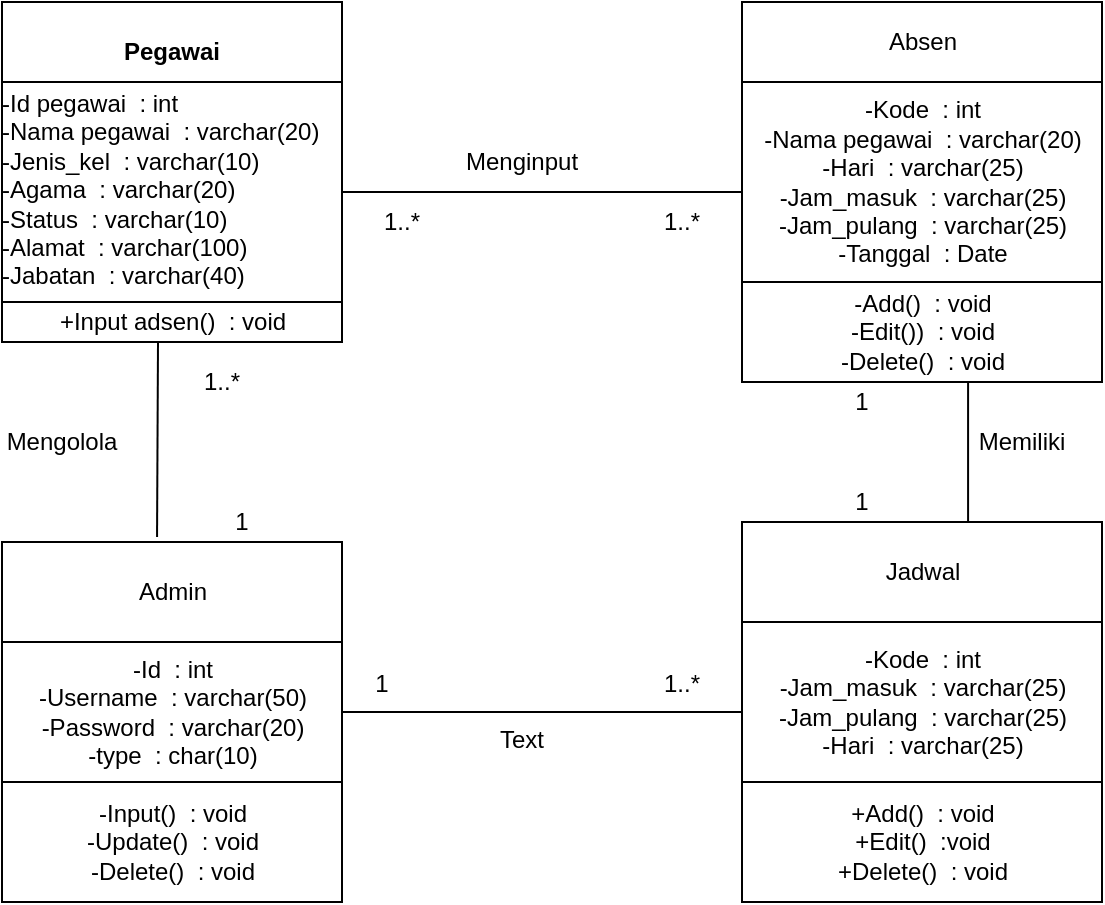 <mxfile version="13.9.9" type="device"><diagram id="oHHTG9h6OERoLP7UpXey" name="Page-1"><mxGraphModel dx="534" dy="393" grid="1" gridSize="10" guides="1" tooltips="1" connect="1" arrows="1" fold="1" page="1" pageScale="1" pageWidth="850" pageHeight="1100" math="0" shadow="0"><root><mxCell id="0"/><mxCell id="1" parent="0"/><mxCell id="UxveflwgYsOKyrv6AfgH-27" value="&lt;p style=&quot;margin: 0px ; margin-top: 4px ; text-align: center&quot;&gt;&lt;br&gt;&lt;b&gt;Pegawai&lt;/b&gt;&lt;/p&gt;" style="verticalAlign=top;align=left;overflow=fill;fontSize=12;fontFamily=Helvetica;html=1;" vertex="1" parent="1"><mxGeometry y="40" width="170" height="40" as="geometry"/></mxCell><mxCell id="UxveflwgYsOKyrv6AfgH-29" value="&lt;p style=&quot;margin: 0px ; margin-top: 4px ; text-align: center&quot;&gt;&lt;/p&gt;-Id pegawai&amp;nbsp; : int&lt;br&gt;-Nama pegawai&amp;nbsp; : varchar(20)&lt;br&gt;-Jenis_kel&amp;nbsp; : varchar(10)&lt;br&gt;-Agama&amp;nbsp; : varchar(20)&lt;br&gt;-Status&amp;nbsp; : varchar(10)&lt;br&gt;-Alamat&amp;nbsp; : varchar(100)&lt;br&gt;-Jabatan&amp;nbsp; : varchar(40)" style="verticalAlign=top;align=left;overflow=fill;fontSize=12;fontFamily=Helvetica;html=1;" vertex="1" parent="1"><mxGeometry y="80" width="170" height="110" as="geometry"/></mxCell><mxCell id="UxveflwgYsOKyrv6AfgH-30" value="+Input adsen()&amp;nbsp; : void" style="html=1;" vertex="1" parent="1"><mxGeometry y="190" width="170" height="20" as="geometry"/></mxCell><mxCell id="UxveflwgYsOKyrv6AfgH-48" value="Absen" style="html=1;" vertex="1" parent="1"><mxGeometry x="370" y="40" width="180" height="40" as="geometry"/></mxCell><mxCell id="UxveflwgYsOKyrv6AfgH-51" value="-Kode&amp;nbsp; : int&lt;br&gt;-Nama pegawai&amp;nbsp; : varchar(20)&lt;br&gt;-Hari&amp;nbsp; : varchar(25)&lt;br&gt;-Jam_masuk&amp;nbsp; : varchar(25)&lt;br&gt;-Jam_pulang&amp;nbsp; : varchar(25)&lt;br&gt;-Tanggal&amp;nbsp; : Date" style="html=1;" vertex="1" parent="1"><mxGeometry x="370" y="80" width="180" height="100" as="geometry"/></mxCell><mxCell id="UxveflwgYsOKyrv6AfgH-53" value="-Add()&amp;nbsp; : void&lt;br&gt;-Edit())&amp;nbsp; : void&lt;br&gt;-Delete()&amp;nbsp; : void" style="html=1;" vertex="1" parent="1"><mxGeometry x="370" y="180" width="180" height="50" as="geometry"/></mxCell><mxCell id="UxveflwgYsOKyrv6AfgH-54" value="Jadwal" style="html=1;" vertex="1" parent="1"><mxGeometry x="370" y="300" width="180" height="50" as="geometry"/></mxCell><mxCell id="UxveflwgYsOKyrv6AfgH-55" value="-Kode&amp;nbsp; : int&lt;br&gt;-Jam_masuk&amp;nbsp; : varchar(25)&lt;br&gt;-Jam_pulang&amp;nbsp; : varchar(25)&lt;br&gt;-Hari&amp;nbsp; : varchar(25)" style="html=1;" vertex="1" parent="1"><mxGeometry x="370" y="350" width="180" height="80" as="geometry"/></mxCell><mxCell id="UxveflwgYsOKyrv6AfgH-56" value="+Add()&amp;nbsp; : void&lt;br&gt;+Edit()&amp;nbsp; :void&lt;br&gt;+Delete()&amp;nbsp; : void" style="html=1;" vertex="1" parent="1"><mxGeometry x="370" y="430" width="180" height="60" as="geometry"/></mxCell><mxCell id="UxveflwgYsOKyrv6AfgH-57" value="Admin" style="html=1;" vertex="1" parent="1"><mxGeometry y="310" width="170" height="50" as="geometry"/></mxCell><mxCell id="UxveflwgYsOKyrv6AfgH-58" value="-Id&amp;nbsp; : int&lt;br&gt;-Username&amp;nbsp; : varchar(50)&lt;br&gt;-Password&amp;nbsp; : varchar(20)&lt;br&gt;-type&amp;nbsp; : char(10)" style="html=1;" vertex="1" parent="1"><mxGeometry y="360" width="170" height="70" as="geometry"/></mxCell><mxCell id="UxveflwgYsOKyrv6AfgH-59" value="-Input()&amp;nbsp; : void&lt;br&gt;-Update()&amp;nbsp; : void&lt;br&gt;-Delete()&amp;nbsp; : void" style="html=1;" vertex="1" parent="1"><mxGeometry y="430" width="170" height="60" as="geometry"/></mxCell><mxCell id="UxveflwgYsOKyrv6AfgH-61" value="" style="line;strokeWidth=1;fillColor=none;align=left;verticalAlign=middle;spacingTop=-1;spacingLeft=3;spacingRight=3;rotatable=0;labelPosition=right;points=[];portConstraint=eastwest;" vertex="1" parent="1"><mxGeometry x="170" y="391" width="200" height="8" as="geometry"/></mxCell><mxCell id="UxveflwgYsOKyrv6AfgH-62" value="" style="line;strokeWidth=1;fillColor=none;align=left;verticalAlign=middle;spacingTop=-1;spacingLeft=3;spacingRight=3;rotatable=0;labelPosition=right;points=[];portConstraint=eastwest;" vertex="1" parent="1"><mxGeometry x="170" y="40" width="200" height="190" as="geometry"/></mxCell><mxCell id="UxveflwgYsOKyrv6AfgH-63" value="" style="endArrow=none;html=1;exitX=0.456;exitY=-0.05;exitDx=0;exitDy=0;exitPerimeter=0;" edge="1" parent="1" source="UxveflwgYsOKyrv6AfgH-57"><mxGeometry width="50" height="50" relative="1" as="geometry"><mxPoint x="210" y="150" as="sourcePoint"/><mxPoint x="78" y="210" as="targetPoint"/></mxGeometry></mxCell><mxCell id="UxveflwgYsOKyrv6AfgH-64" value="" style="endArrow=none;html=1;exitX=0.628;exitY=-0.004;exitDx=0;exitDy=0;exitPerimeter=0;entryX=0.628;entryY=1;entryDx=0;entryDy=0;entryPerimeter=0;" edge="1" parent="1" source="UxveflwgYsOKyrv6AfgH-54" target="UxveflwgYsOKyrv6AfgH-53"><mxGeometry width="50" height="50" relative="1" as="geometry"><mxPoint x="210" y="180" as="sourcePoint"/><mxPoint x="260" y="130" as="targetPoint"/></mxGeometry></mxCell><mxCell id="UxveflwgYsOKyrv6AfgH-65" value="1" style="text;html=1;strokeColor=none;fillColor=none;align=center;verticalAlign=middle;whiteSpace=wrap;rounded=0;" vertex="1" parent="1"><mxGeometry x="410" y="230" width="40" height="20" as="geometry"/></mxCell><mxCell id="UxveflwgYsOKyrv6AfgH-66" value="1" style="text;html=1;strokeColor=none;fillColor=none;align=center;verticalAlign=middle;whiteSpace=wrap;rounded=0;" vertex="1" parent="1"><mxGeometry x="410" y="280" width="40" height="20" as="geometry"/></mxCell><mxCell id="UxveflwgYsOKyrv6AfgH-67" value="Memiliki" style="text;html=1;strokeColor=none;fillColor=none;align=center;verticalAlign=middle;whiteSpace=wrap;rounded=0;" vertex="1" parent="1"><mxGeometry x="490" y="250" width="40" height="20" as="geometry"/></mxCell><mxCell id="UxveflwgYsOKyrv6AfgH-68" value="1..*" style="text;html=1;strokeColor=none;fillColor=none;align=center;verticalAlign=middle;whiteSpace=wrap;rounded=0;" vertex="1" parent="1"><mxGeometry x="180" y="140" width="40" height="20" as="geometry"/></mxCell><mxCell id="UxveflwgYsOKyrv6AfgH-69" value="1..*" style="text;html=1;strokeColor=none;fillColor=none;align=center;verticalAlign=middle;whiteSpace=wrap;rounded=0;" vertex="1" parent="1"><mxGeometry x="320" y="140" width="40" height="20" as="geometry"/></mxCell><mxCell id="UxveflwgYsOKyrv6AfgH-70" value="Menginput" style="text;html=1;strokeColor=none;fillColor=none;align=center;verticalAlign=middle;whiteSpace=wrap;rounded=0;" vertex="1" parent="1"><mxGeometry x="240" y="110" width="40" height="20" as="geometry"/></mxCell><mxCell id="UxveflwgYsOKyrv6AfgH-71" value="1..*" style="text;html=1;strokeColor=none;fillColor=none;align=center;verticalAlign=middle;whiteSpace=wrap;rounded=0;" vertex="1" parent="1"><mxGeometry x="90" y="220" width="40" height="20" as="geometry"/></mxCell><mxCell id="UxveflwgYsOKyrv6AfgH-72" value="1" style="text;html=1;strokeColor=none;fillColor=none;align=center;verticalAlign=middle;whiteSpace=wrap;rounded=0;" vertex="1" parent="1"><mxGeometry x="100" y="290" width="40" height="20" as="geometry"/></mxCell><mxCell id="UxveflwgYsOKyrv6AfgH-73" value="Mengolola" style="text;html=1;strokeColor=none;fillColor=none;align=center;verticalAlign=middle;whiteSpace=wrap;rounded=0;" vertex="1" parent="1"><mxGeometry x="10" y="250" width="40" height="20" as="geometry"/></mxCell><mxCell id="UxveflwgYsOKyrv6AfgH-74" value="1" style="text;html=1;strokeColor=none;fillColor=none;align=center;verticalAlign=middle;whiteSpace=wrap;rounded=0;" vertex="1" parent="1"><mxGeometry x="170" y="371" width="40" height="20" as="geometry"/></mxCell><mxCell id="UxveflwgYsOKyrv6AfgH-75" value="1..*" style="text;html=1;strokeColor=none;fillColor=none;align=center;verticalAlign=middle;whiteSpace=wrap;rounded=0;" vertex="1" parent="1"><mxGeometry x="320" y="371" width="40" height="20" as="geometry"/></mxCell><mxCell id="UxveflwgYsOKyrv6AfgH-76" value="Text" style="text;html=1;strokeColor=none;fillColor=none;align=center;verticalAlign=middle;whiteSpace=wrap;rounded=0;" vertex="1" parent="1"><mxGeometry x="240" y="399" width="40" height="20" as="geometry"/></mxCell></root></mxGraphModel></diagram></mxfile>
